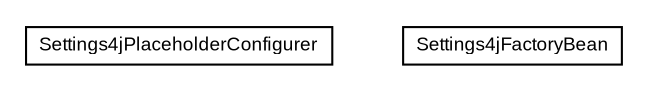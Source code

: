 #!/usr/local/bin/dot
#
# Class diagram 
# Generated by UmlGraph version 4.6 (http://www.spinellis.gr/sw/umlgraph)
#

digraph G {
	edge [fontname="arial",fontsize=10,labelfontname="arial",labelfontsize=10];
	node [fontname="arial",fontsize=10,shape=plaintext];
	// org.settings4j.helper.spring.Settings4jPlaceholderConfigurer
	c383 [label=<<table border="0" cellborder="1" cellspacing="0" cellpadding="2" port="p" href="./Settings4jPlaceholderConfigurer.html">
		<tr><td><table border="0" cellspacing="0" cellpadding="1">
			<tr><td> Settings4jPlaceholderConfigurer </td></tr>
		</table></td></tr>
		</table>>, fontname="arial", fontcolor="black", fontsize=9.0];
	// org.settings4j.helper.spring.Settings4jFactoryBean
	c384 [label=<<table border="0" cellborder="1" cellspacing="0" cellpadding="2" port="p" href="./Settings4jFactoryBean.html">
		<tr><td><table border="0" cellspacing="0" cellpadding="1">
			<tr><td> Settings4jFactoryBean </td></tr>
		</table></td></tr>
		</table>>, fontname="arial", fontcolor="black", fontsize=9.0];
}

